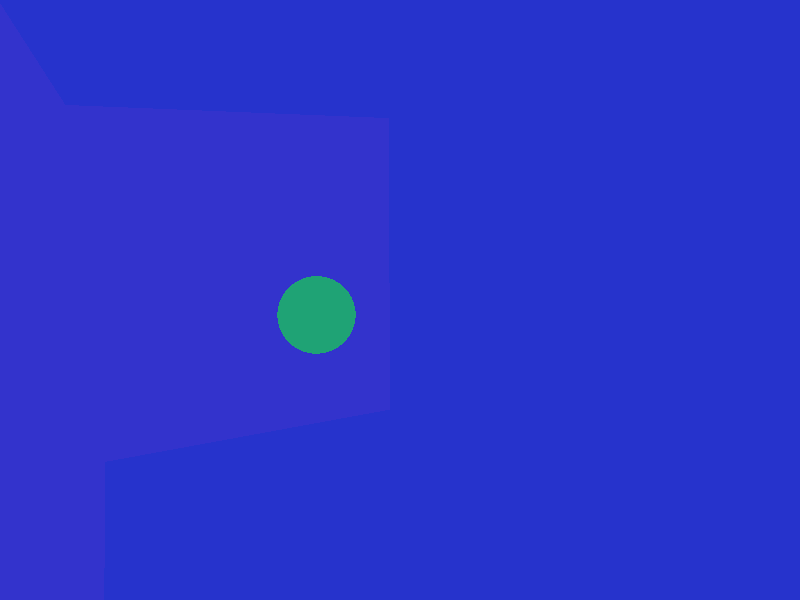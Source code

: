 // plane test (RIGHT HANDED)

camera {
  location  <5, 4, 16>
  up        <0,  1,  0>
  right     <1.33333, 0,  0>
  look_at   <-5, -1, -5>
}

light_source {<0, 5, 0> color rgb <1.0, 1.0, 1.0>}

//right wall - note distance is along normal thus to move right is negative for this normal
plane {<-1, 0, 0>, -6 
      pigment {color rgb <0.2, 0.2, 0.8>}
      finish {ambient 0.4 diffuse 0.8 reflection 0.9}
}

//bottom
plane {<0, 1, 0>, -6
      pigment {color rgb <0.15, 0.2, 0.8>}
      finish {ambient 0.4 diffuse 0.8 reflection 0.5}
}

//top
plane {<0, -1, 0>, -6
      pigment {color rgb <0.15, 0.2, 0.8>}
      finish {ambient 0.4 diffuse 0.8 reflection 0.5}
}

//back
plane {<0, 0, 1>, -6
      pigment {color rgb <0.2, 0.2, 0.8>}
      finish {ambient 0.4 diffuse 0.8 reflection 0.9}
}

//front
plane {<0, 0, -1>, -17
      pigment {color rgb <0.2, 0.2, 0.8>}
      finish {ambient 0.4 diffuse 0.8 reflection 0.9}
}

//left
plane {<1, 0, 0>, -5
      pigment {color rgb <0.15, 0.2, 0.8>}
      finish {ambient 0.4 diffuse 0.8 reflection 0.9}
}

//left sphere
sphere { <0, 0, 0>, 1.1 
  pigment { color rgb <0.12, 0.64, 0.46, 0.5>}
  finish {ambient 0.3 diffuse 0.5 reflection 0.8 refraction 1.0}
}
